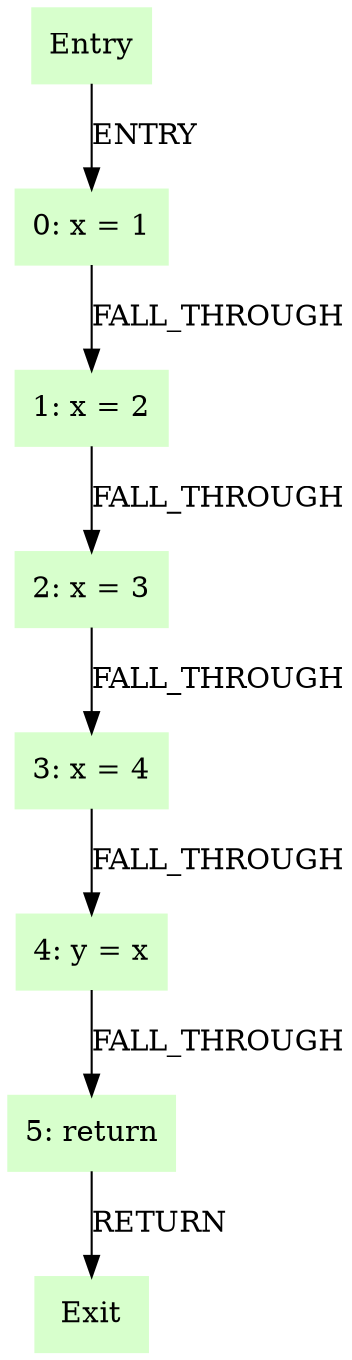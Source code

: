 digraph G {
  node [shape=box,style=filled,color=".3 .2 1.0"];
  "Entry";
  "0: x = 1";
  "1: x = 2";
  "2: x = 3";
  "3: x = 4";
  "4: y = x";
  "5: return";
  "Exit";
  "Entry" -> "0: x = 1" [label="ENTRY"];
  "0: x = 1" -> "1: x = 2" [label="FALL_THROUGH"];
  "1: x = 2" -> "2: x = 3" [label="FALL_THROUGH"];
  "2: x = 3" -> "3: x = 4" [label="FALL_THROUGH"];
  "3: x = 4" -> "4: y = x" [label="FALL_THROUGH"];
  "4: y = x" -> "5: return" [label="FALL_THROUGH"];
  "5: return" -> "Exit" [label="RETURN"];
}
